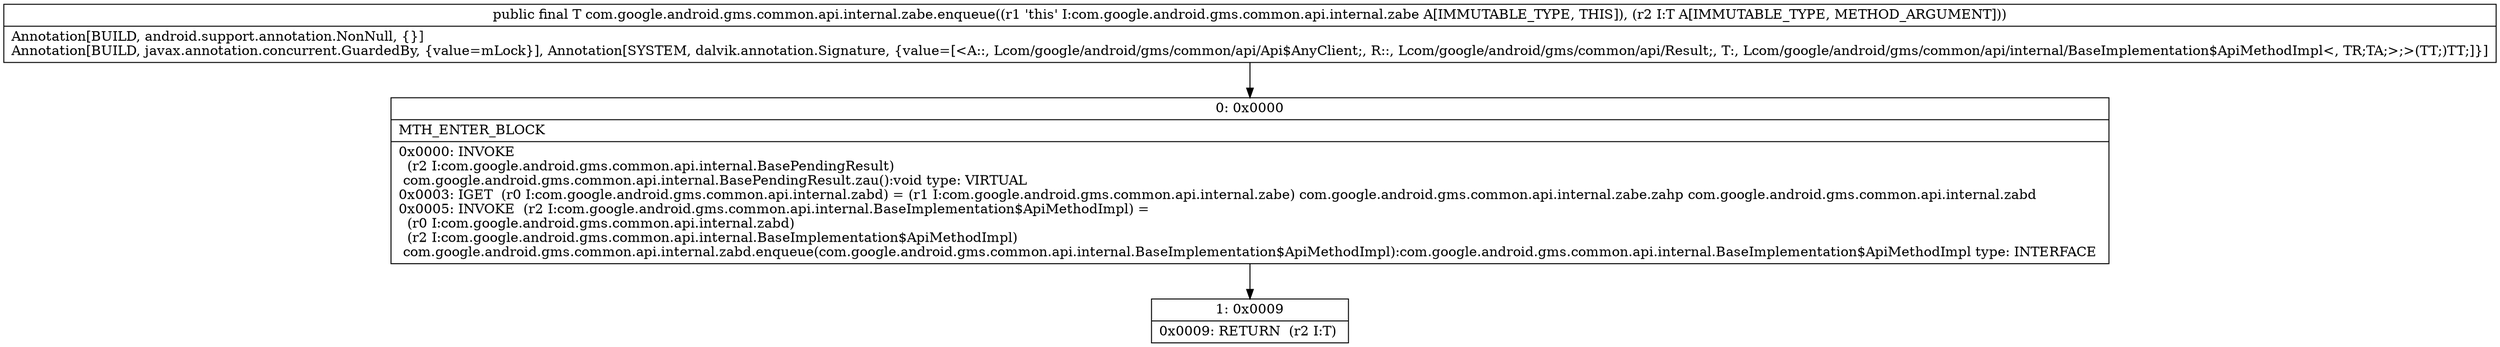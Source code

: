 digraph "CFG forcom.google.android.gms.common.api.internal.zabe.enqueue(Lcom\/google\/android\/gms\/common\/api\/internal\/BaseImplementation$ApiMethodImpl;)Lcom\/google\/android\/gms\/common\/api\/internal\/BaseImplementation$ApiMethodImpl;" {
Node_0 [shape=record,label="{0\:\ 0x0000|MTH_ENTER_BLOCK\l|0x0000: INVOKE  \l  (r2 I:com.google.android.gms.common.api.internal.BasePendingResult)\l com.google.android.gms.common.api.internal.BasePendingResult.zau():void type: VIRTUAL \l0x0003: IGET  (r0 I:com.google.android.gms.common.api.internal.zabd) = (r1 I:com.google.android.gms.common.api.internal.zabe) com.google.android.gms.common.api.internal.zabe.zahp com.google.android.gms.common.api.internal.zabd \l0x0005: INVOKE  (r2 I:com.google.android.gms.common.api.internal.BaseImplementation$ApiMethodImpl) = \l  (r0 I:com.google.android.gms.common.api.internal.zabd)\l  (r2 I:com.google.android.gms.common.api.internal.BaseImplementation$ApiMethodImpl)\l com.google.android.gms.common.api.internal.zabd.enqueue(com.google.android.gms.common.api.internal.BaseImplementation$ApiMethodImpl):com.google.android.gms.common.api.internal.BaseImplementation$ApiMethodImpl type: INTERFACE \l}"];
Node_1 [shape=record,label="{1\:\ 0x0009|0x0009: RETURN  (r2 I:T) \l}"];
MethodNode[shape=record,label="{public final T com.google.android.gms.common.api.internal.zabe.enqueue((r1 'this' I:com.google.android.gms.common.api.internal.zabe A[IMMUTABLE_TYPE, THIS]), (r2 I:T A[IMMUTABLE_TYPE, METHOD_ARGUMENT]))  | Annotation[BUILD, android.support.annotation.NonNull, \{\}]\lAnnotation[BUILD, javax.annotation.concurrent.GuardedBy, \{value=mLock\}], Annotation[SYSTEM, dalvik.annotation.Signature, \{value=[\<A::, Lcom\/google\/android\/gms\/common\/api\/Api$AnyClient;, R::, Lcom\/google\/android\/gms\/common\/api\/Result;, T:, Lcom\/google\/android\/gms\/common\/api\/internal\/BaseImplementation$ApiMethodImpl\<, TR;TA;\>;\>(TT;)TT;]\}]\l}"];
MethodNode -> Node_0;
Node_0 -> Node_1;
}

